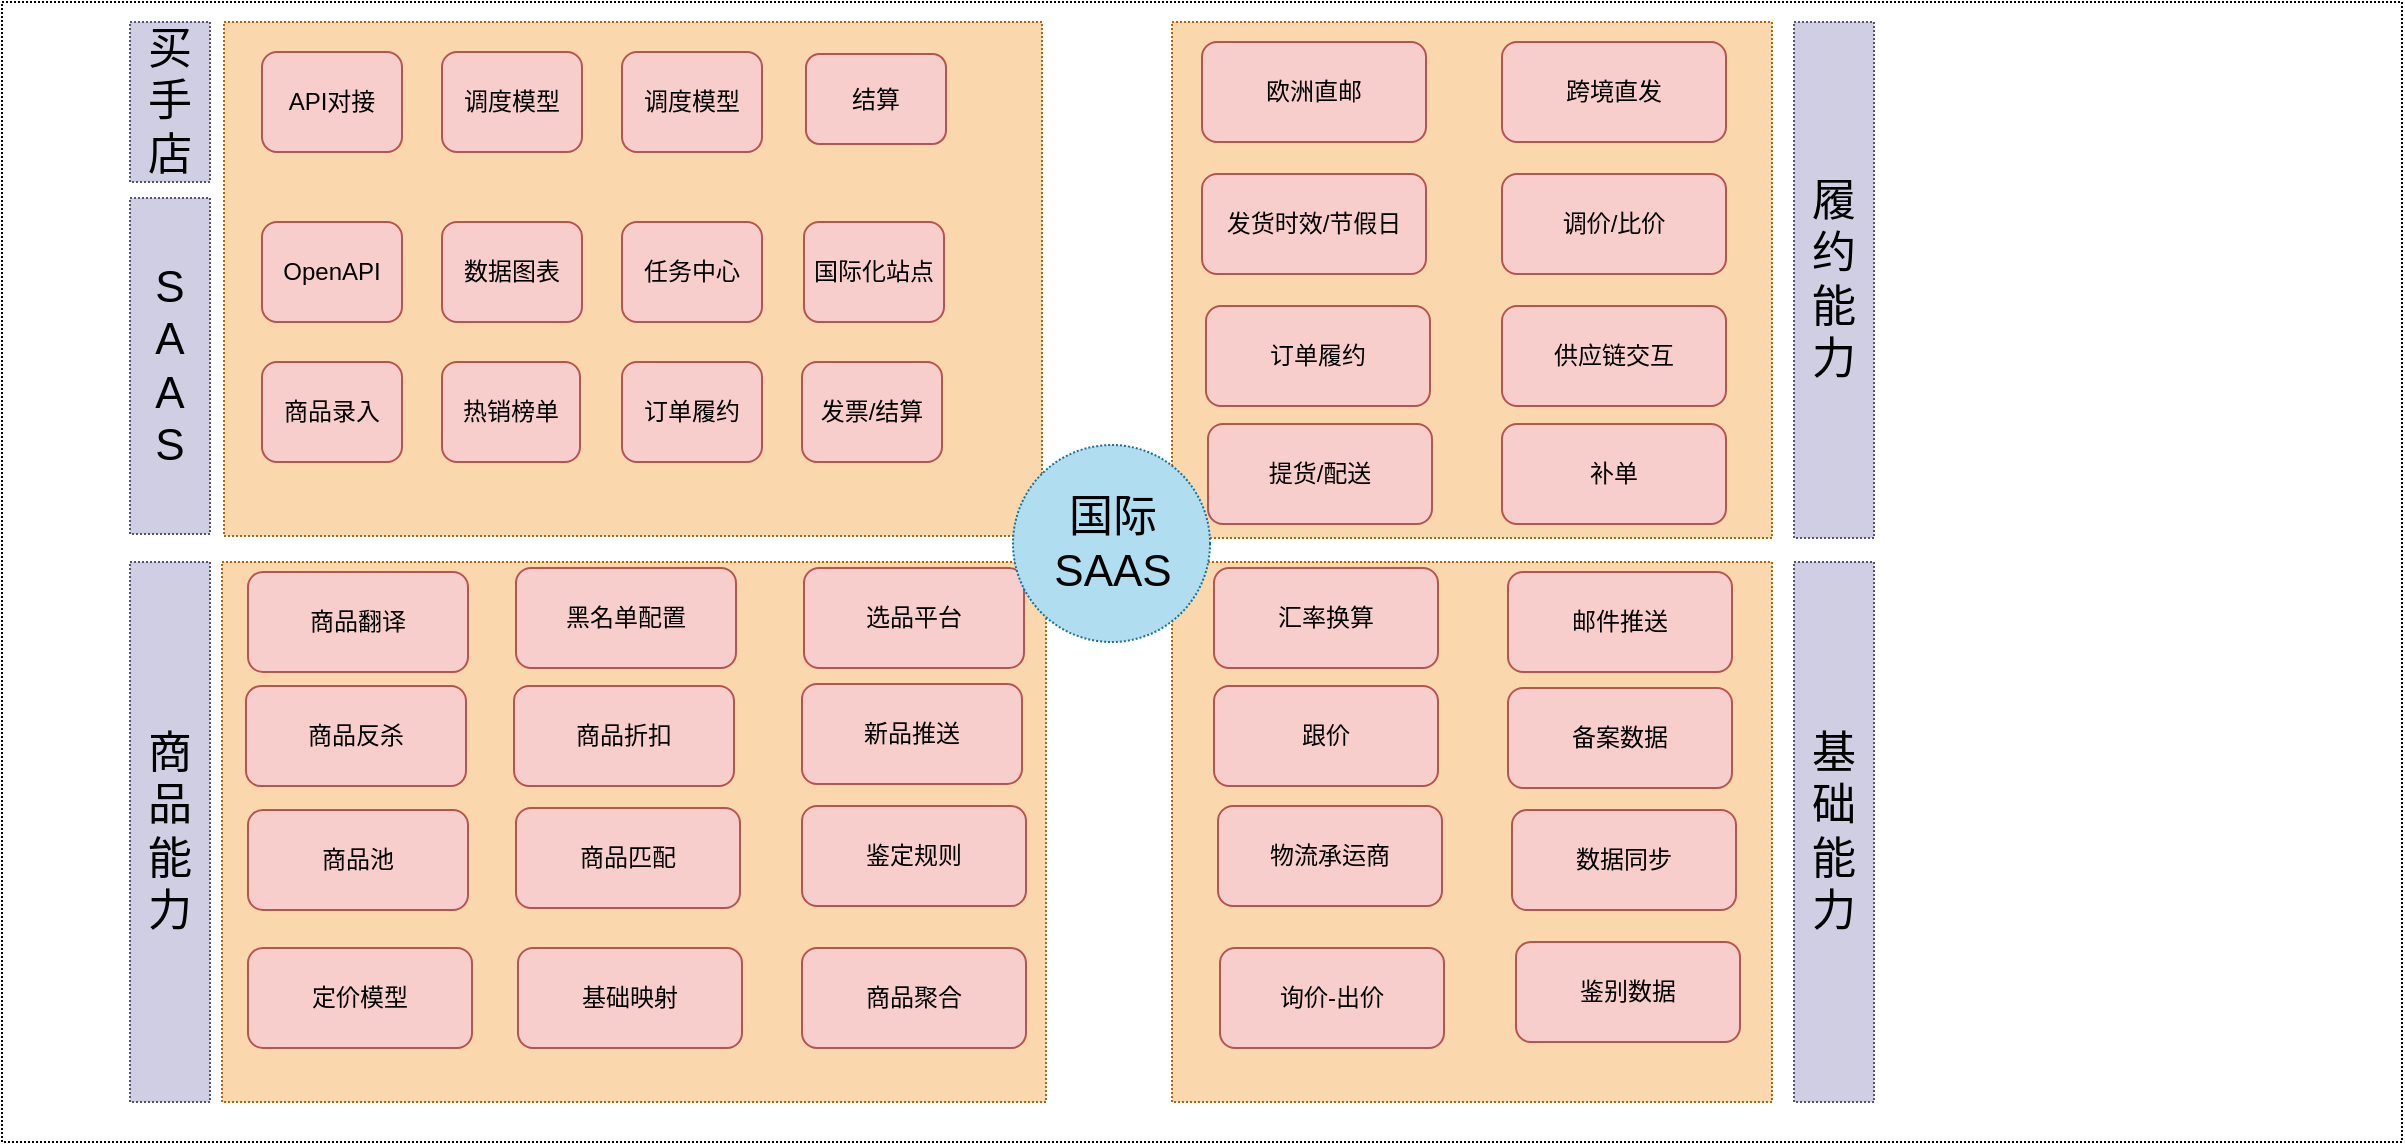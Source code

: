 <mxfile version="20.2.3" type="github">
  <diagram id="JiIC8dIBj8p-Ec_Cyu_d" name="第 1 页">
    <mxGraphModel dx="1789" dy="645" grid="1" gridSize="10" guides="1" tooltips="1" connect="1" arrows="1" fold="1" page="1" pageScale="1" pageWidth="827" pageHeight="1169" math="0" shadow="0">
      <root>
        <mxCell id="0" />
        <mxCell id="1" parent="0" />
        <mxCell id="yyr3SMdOdhXWKQ6tCNMZ-1" value="" style="rounded=0;whiteSpace=wrap;html=1;dashed=1;dashPattern=1 1;" vertex="1" parent="1">
          <mxGeometry x="-400" width="1200" height="570" as="geometry" />
        </mxCell>
        <mxCell id="yyr3SMdOdhXWKQ6tCNMZ-33" value="" style="rounded=0;whiteSpace=wrap;html=1;fillColor=#fad7ac;strokeColor=#b46504;dashed=1;dashPattern=1 1;" vertex="1" parent="1">
          <mxGeometry x="-289" y="10" width="409" height="257" as="geometry" />
        </mxCell>
        <mxCell id="yyr3SMdOdhXWKQ6tCNMZ-15" value="" style="rounded=0;whiteSpace=wrap;html=1;dashed=1;dashPattern=1 1;fillColor=#fad7ac;strokeColor=#b46504;" vertex="1" parent="1">
          <mxGeometry x="-290" y="280" width="412" height="270" as="geometry" />
        </mxCell>
        <mxCell id="yyr3SMdOdhXWKQ6tCNMZ-10" value="" style="rounded=0;whiteSpace=wrap;html=1;fillColor=#fad7ac;strokeColor=#b46504;dashed=1;dashPattern=1 1;" vertex="1" parent="1">
          <mxGeometry x="185" y="280" width="300" height="270" as="geometry" />
        </mxCell>
        <mxCell id="yyr3SMdOdhXWKQ6tCNMZ-5" value="物流承运商" style="rounded=1;whiteSpace=wrap;html=1;fillColor=#f8cecc;strokeColor=#b85450;" vertex="1" parent="1">
          <mxGeometry x="208" y="402" width="112" height="50" as="geometry" />
        </mxCell>
        <mxCell id="yyr3SMdOdhXWKQ6tCNMZ-7" value="结算" style="rounded=1;whiteSpace=wrap;html=1;fillColor=#f8cecc;strokeColor=#b85450;" vertex="1" parent="1">
          <mxGeometry x="2" y="26" width="70" height="45" as="geometry" />
        </mxCell>
        <mxCell id="yyr3SMdOdhXWKQ6tCNMZ-8" value="商品池" style="rounded=1;whiteSpace=wrap;html=1;fillColor=#f8cecc;strokeColor=#b85450;" vertex="1" parent="1">
          <mxGeometry x="-277" y="404" width="110" height="50" as="geometry" />
        </mxCell>
        <mxCell id="yyr3SMdOdhXWKQ6tCNMZ-9" value="新品推送" style="rounded=1;whiteSpace=wrap;html=1;fillColor=#f8cecc;strokeColor=#b85450;" vertex="1" parent="1">
          <mxGeometry y="341" width="110" height="50" as="geometry" />
        </mxCell>
        <mxCell id="yyr3SMdOdhXWKQ6tCNMZ-11" value="询价-出价" style="rounded=1;whiteSpace=wrap;html=1;fillColor=#f8cecc;strokeColor=#b85450;" vertex="1" parent="1">
          <mxGeometry x="209" y="473" width="112" height="50" as="geometry" />
        </mxCell>
        <mxCell id="yyr3SMdOdhXWKQ6tCNMZ-12" value="鉴别数据" style="rounded=1;whiteSpace=wrap;html=1;fillColor=#f8cecc;strokeColor=#b85450;" vertex="1" parent="1">
          <mxGeometry x="357" y="470" width="112" height="50" as="geometry" />
        </mxCell>
        <mxCell id="yyr3SMdOdhXWKQ6tCNMZ-13" value="备案数据" style="rounded=1;whiteSpace=wrap;html=1;fillColor=#f8cecc;strokeColor=#b85450;" vertex="1" parent="1">
          <mxGeometry x="353" y="343" width="112" height="50" as="geometry" />
        </mxCell>
        <mxCell id="yyr3SMdOdhXWKQ6tCNMZ-14" value="跟价" style="rounded=1;whiteSpace=wrap;html=1;fillColor=#f8cecc;strokeColor=#b85450;" vertex="1" parent="1">
          <mxGeometry x="206" y="342" width="112" height="50" as="geometry" />
        </mxCell>
        <mxCell id="yyr3SMdOdhXWKQ6tCNMZ-19" value="商品匹配" style="rounded=1;whiteSpace=wrap;html=1;fillColor=#f8cecc;strokeColor=#b85450;" vertex="1" parent="1">
          <mxGeometry x="-143" y="403" width="112" height="50" as="geometry" />
        </mxCell>
        <mxCell id="yyr3SMdOdhXWKQ6tCNMZ-20" value="定价模型" style="rounded=1;whiteSpace=wrap;html=1;fillColor=#f8cecc;strokeColor=#b85450;" vertex="1" parent="1">
          <mxGeometry x="-277" y="473" width="112" height="50" as="geometry" />
        </mxCell>
        <mxCell id="yyr3SMdOdhXWKQ6tCNMZ-21" value="基础映射" style="rounded=1;whiteSpace=wrap;html=1;fillColor=#f8cecc;strokeColor=#b85450;" vertex="1" parent="1">
          <mxGeometry x="-142" y="473" width="112" height="50" as="geometry" />
        </mxCell>
        <mxCell id="yyr3SMdOdhXWKQ6tCNMZ-22" value="鉴定规则" style="rounded=1;whiteSpace=wrap;html=1;fillColor=#f8cecc;strokeColor=#b85450;" vertex="1" parent="1">
          <mxGeometry y="402" width="112" height="50" as="geometry" />
        </mxCell>
        <mxCell id="yyr3SMdOdhXWKQ6tCNMZ-23" value="商品聚合" style="rounded=1;whiteSpace=wrap;html=1;fillColor=#f8cecc;strokeColor=#b85450;" vertex="1" parent="1">
          <mxGeometry y="473" width="112" height="50" as="geometry" />
        </mxCell>
        <mxCell id="yyr3SMdOdhXWKQ6tCNMZ-26" value="商品折扣" style="rounded=1;whiteSpace=wrap;html=1;fillColor=#f8cecc;strokeColor=#b85450;" vertex="1" parent="1">
          <mxGeometry x="-144" y="342" width="110" height="50" as="geometry" />
        </mxCell>
        <mxCell id="yyr3SMdOdhXWKQ6tCNMZ-27" value="商品反杀" style="rounded=1;whiteSpace=wrap;html=1;fillColor=#f8cecc;strokeColor=#b85450;" vertex="1" parent="1">
          <mxGeometry x="-278" y="342" width="110" height="50" as="geometry" />
        </mxCell>
        <mxCell id="yyr3SMdOdhXWKQ6tCNMZ-28" value="" style="rounded=0;whiteSpace=wrap;html=1;fillColor=#fad7ac;strokeColor=#b46504;dashed=1;dashPattern=1 1;" vertex="1" parent="1">
          <mxGeometry x="185" y="10" width="300" height="258" as="geometry" />
        </mxCell>
        <mxCell id="yyr3SMdOdhXWKQ6tCNMZ-29" value="基础能力" style="text;html=1;strokeColor=#56517e;fillColor=#d0cee2;align=center;verticalAlign=middle;whiteSpace=wrap;rounded=0;dashed=1;dashPattern=1 1;fontSize=22;" vertex="1" parent="1">
          <mxGeometry x="496" y="280" width="40" height="270" as="geometry" />
        </mxCell>
        <mxCell id="yyr3SMdOdhXWKQ6tCNMZ-30" value="商品能力" style="text;html=1;strokeColor=#56517e;fillColor=#d0cee2;align=center;verticalAlign=middle;whiteSpace=wrap;rounded=0;dashed=1;dashPattern=1 1;fontSize=22;" vertex="1" parent="1">
          <mxGeometry x="-336" y="280" width="40" height="270" as="geometry" />
        </mxCell>
        <mxCell id="yyr3SMdOdhXWKQ6tCNMZ-34" value="买手店&lt;br&gt;" style="text;html=1;strokeColor=#56517e;fillColor=#d0cee2;align=center;verticalAlign=middle;whiteSpace=wrap;rounded=0;dashed=1;dashPattern=1 1;fontSize=22;" vertex="1" parent="1">
          <mxGeometry x="-336" y="10" width="40" height="80" as="geometry" />
        </mxCell>
        <mxCell id="yyr3SMdOdhXWKQ6tCNMZ-35" value="API对接" style="rounded=1;whiteSpace=wrap;html=1;fillColor=#f8cecc;strokeColor=#b85450;" vertex="1" parent="1">
          <mxGeometry x="-270" y="25" width="70" height="50" as="geometry" />
        </mxCell>
        <mxCell id="yyr3SMdOdhXWKQ6tCNMZ-37" value="履约能力" style="text;html=1;strokeColor=#56517e;fillColor=#d0cee2;align=center;verticalAlign=middle;whiteSpace=wrap;rounded=0;dashed=1;dashPattern=1 1;fontSize=22;" vertex="1" parent="1">
          <mxGeometry x="496" y="10" width="40" height="258" as="geometry" />
        </mxCell>
        <mxCell id="yyr3SMdOdhXWKQ6tCNMZ-38" value="发货时效/节假日" style="rounded=1;whiteSpace=wrap;html=1;fillColor=#f8cecc;strokeColor=#b85450;" vertex="1" parent="1">
          <mxGeometry x="200" y="86" width="112" height="50" as="geometry" />
        </mxCell>
        <mxCell id="yyr3SMdOdhXWKQ6tCNMZ-39" value="跨境直发" style="rounded=1;whiteSpace=wrap;html=1;fillColor=#f8cecc;strokeColor=#b85450;" vertex="1" parent="1">
          <mxGeometry x="350" y="20" width="112" height="50" as="geometry" />
        </mxCell>
        <mxCell id="yyr3SMdOdhXWKQ6tCNMZ-40" value="提货/配送" style="rounded=1;whiteSpace=wrap;html=1;fillColor=#f8cecc;strokeColor=#b85450;" vertex="1" parent="1">
          <mxGeometry x="203" y="211" width="112" height="50" as="geometry" />
        </mxCell>
        <mxCell id="yyr3SMdOdhXWKQ6tCNMZ-41" value="供应链交互" style="rounded=1;whiteSpace=wrap;html=1;fillColor=#f8cecc;strokeColor=#b85450;" vertex="1" parent="1">
          <mxGeometry x="350" y="152" width="112" height="50" as="geometry" />
        </mxCell>
        <mxCell id="yyr3SMdOdhXWKQ6tCNMZ-42" value="订单履约" style="rounded=1;whiteSpace=wrap;html=1;fillColor=#f8cecc;strokeColor=#b85450;" vertex="1" parent="1">
          <mxGeometry x="202" y="152" width="112" height="50" as="geometry" />
        </mxCell>
        <mxCell id="yyr3SMdOdhXWKQ6tCNMZ-44" value="S&lt;br&gt;A&lt;br&gt;A&lt;br&gt;S" style="text;html=1;strokeColor=#56517e;fillColor=#d0cee2;align=center;verticalAlign=middle;whiteSpace=wrap;rounded=0;dashed=1;dashPattern=1 1;fontSize=22;" vertex="1" parent="1">
          <mxGeometry x="-336" y="98" width="40" height="168" as="geometry" />
        </mxCell>
        <mxCell id="yyr3SMdOdhXWKQ6tCNMZ-45" value="商品录入" style="rounded=1;whiteSpace=wrap;html=1;fillColor=#f8cecc;strokeColor=#b85450;" vertex="1" parent="1">
          <mxGeometry x="-270" y="180" width="70" height="50" as="geometry" />
        </mxCell>
        <mxCell id="yyr3SMdOdhXWKQ6tCNMZ-46" value="热销榜单" style="rounded=1;whiteSpace=wrap;html=1;fillColor=#f8cecc;strokeColor=#b85450;" vertex="1" parent="1">
          <mxGeometry x="-180" y="180" width="69" height="50" as="geometry" />
        </mxCell>
        <mxCell id="yyr3SMdOdhXWKQ6tCNMZ-47" value="订单履约" style="rounded=1;whiteSpace=wrap;html=1;fillColor=#f8cecc;strokeColor=#b85450;" vertex="1" parent="1">
          <mxGeometry x="-90" y="180" width="70" height="50" as="geometry" />
        </mxCell>
        <mxCell id="yyr3SMdOdhXWKQ6tCNMZ-48" value="OpenAPI" style="rounded=1;whiteSpace=wrap;html=1;fillColor=#f8cecc;strokeColor=#b85450;" vertex="1" parent="1">
          <mxGeometry x="-270" y="110" width="70" height="50" as="geometry" />
        </mxCell>
        <mxCell id="yyr3SMdOdhXWKQ6tCNMZ-49" value="补单" style="rounded=1;whiteSpace=wrap;html=1;fillColor=#f8cecc;strokeColor=#b85450;" vertex="1" parent="1">
          <mxGeometry x="350" y="211" width="112" height="50" as="geometry" />
        </mxCell>
        <mxCell id="yyr3SMdOdhXWKQ6tCNMZ-50" value="发票/结算" style="rounded=1;whiteSpace=wrap;html=1;fillColor=#f8cecc;strokeColor=#b85450;" vertex="1" parent="1">
          <mxGeometry y="180" width="70" height="50" as="geometry" />
        </mxCell>
        <mxCell id="yyr3SMdOdhXWKQ6tCNMZ-51" value="数据图表" style="rounded=1;whiteSpace=wrap;html=1;fillColor=#f8cecc;strokeColor=#b85450;" vertex="1" parent="1">
          <mxGeometry x="-180" y="110" width="70" height="50" as="geometry" />
        </mxCell>
        <mxCell id="yyr3SMdOdhXWKQ6tCNMZ-52" value="任务中心" style="rounded=1;whiteSpace=wrap;html=1;fillColor=#f8cecc;strokeColor=#b85450;" vertex="1" parent="1">
          <mxGeometry x="-90" y="110" width="70" height="50" as="geometry" />
        </mxCell>
        <mxCell id="yyr3SMdOdhXWKQ6tCNMZ-56" value="欧洲直邮" style="rounded=1;whiteSpace=wrap;html=1;fillColor=#f8cecc;strokeColor=#b85450;" vertex="1" parent="1">
          <mxGeometry x="200" y="20" width="112" height="50" as="geometry" />
        </mxCell>
        <mxCell id="yyr3SMdOdhXWKQ6tCNMZ-57" value="调价/比价" style="rounded=1;whiteSpace=wrap;html=1;fillColor=#f8cecc;strokeColor=#b85450;" vertex="1" parent="1">
          <mxGeometry x="350" y="86" width="112" height="50" as="geometry" />
        </mxCell>
        <mxCell id="yyr3SMdOdhXWKQ6tCNMZ-58" value="调度模型" style="rounded=1;whiteSpace=wrap;html=1;fillColor=#f8cecc;strokeColor=#b85450;" vertex="1" parent="1">
          <mxGeometry x="-180" y="25" width="70" height="50" as="geometry" />
        </mxCell>
        <mxCell id="yyr3SMdOdhXWKQ6tCNMZ-59" value="调度模型" style="rounded=1;whiteSpace=wrap;html=1;fillColor=#f8cecc;strokeColor=#b85450;" vertex="1" parent="1">
          <mxGeometry x="-90" y="25" width="70" height="50" as="geometry" />
        </mxCell>
        <mxCell id="yyr3SMdOdhXWKQ6tCNMZ-60" value="数据同步" style="rounded=1;whiteSpace=wrap;html=1;fillColor=#f8cecc;strokeColor=#b85450;" vertex="1" parent="1">
          <mxGeometry x="355" y="404" width="112" height="50" as="geometry" />
        </mxCell>
        <mxCell id="yyr3SMdOdhXWKQ6tCNMZ-61" value="汇率换算" style="rounded=1;whiteSpace=wrap;html=1;fillColor=#f8cecc;strokeColor=#b85450;" vertex="1" parent="1">
          <mxGeometry x="206" y="283" width="112" height="50" as="geometry" />
        </mxCell>
        <mxCell id="yyr3SMdOdhXWKQ6tCNMZ-62" value="邮件推送" style="rounded=1;whiteSpace=wrap;html=1;fillColor=#f8cecc;strokeColor=#b85450;" vertex="1" parent="1">
          <mxGeometry x="353" y="285" width="112" height="50" as="geometry" />
        </mxCell>
        <mxCell id="yyr3SMdOdhXWKQ6tCNMZ-63" value="商品翻译" style="rounded=1;whiteSpace=wrap;html=1;fillColor=#f8cecc;strokeColor=#b85450;" vertex="1" parent="1">
          <mxGeometry x="-277" y="285" width="110" height="50" as="geometry" />
        </mxCell>
        <mxCell id="yyr3SMdOdhXWKQ6tCNMZ-64" value="国际化站点" style="rounded=1;whiteSpace=wrap;html=1;fillColor=#f8cecc;strokeColor=#b85450;" vertex="1" parent="1">
          <mxGeometry x="1" y="110" width="70" height="50" as="geometry" />
        </mxCell>
        <mxCell id="yyr3SMdOdhXWKQ6tCNMZ-67" value="黑名单配置" style="rounded=1;whiteSpace=wrap;html=1;fillColor=#f8cecc;strokeColor=#b85450;" vertex="1" parent="1">
          <mxGeometry x="-143" y="283" width="110" height="50" as="geometry" />
        </mxCell>
        <mxCell id="yyr3SMdOdhXWKQ6tCNMZ-68" value="选品平台" style="rounded=1;whiteSpace=wrap;html=1;fillColor=#f8cecc;strokeColor=#b85450;" vertex="1" parent="1">
          <mxGeometry x="1" y="283" width="110" height="50" as="geometry" />
        </mxCell>
        <mxCell id="yyr3SMdOdhXWKQ6tCNMZ-66" value="国际SAAS" style="ellipse;whiteSpace=wrap;html=1;aspect=fixed;dashed=1;dashPattern=1 1;fontSize=22;fillColor=#b1ddf0;strokeColor=#10739e;" vertex="1" parent="1">
          <mxGeometry x="105.5" y="221.5" width="98.5" height="98.5" as="geometry" />
        </mxCell>
      </root>
    </mxGraphModel>
  </diagram>
</mxfile>
